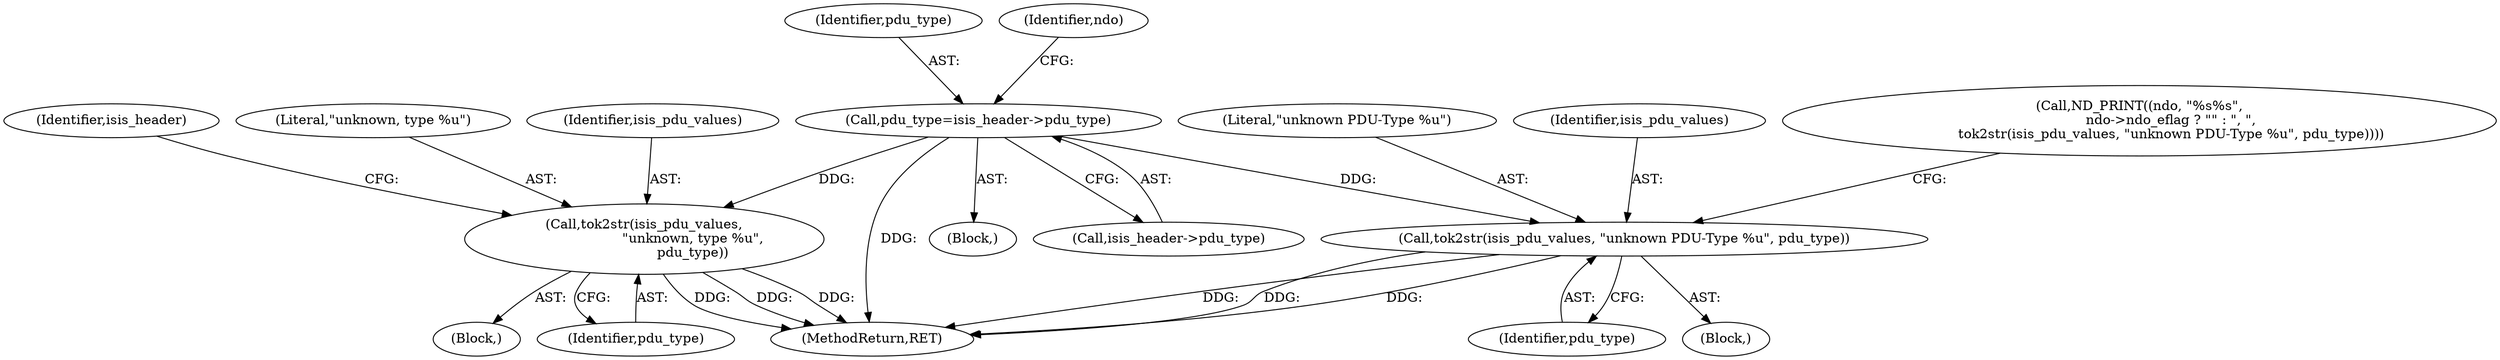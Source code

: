 digraph "0_tcpdump_3b32029db354cbc875127869d9b12a9addc75b50@pointer" {
"1000407" [label="(Call,pdu_type=isis_header->pdu_type)"];
"1000431" [label="(Call,tok2str(isis_pdu_values, \"unknown PDU-Type %u\", pdu_type))"];
"1000456" [label="(Call,tok2str(isis_pdu_values,\n                       \"unknown, type %u\",\n                       pdu_type))"];
"1000407" [label="(Call,pdu_type=isis_header->pdu_type)"];
"1000434" [label="(Identifier,pdu_type)"];
"1000457" [label="(Identifier,isis_pdu_values)"];
"1000433" [label="(Literal,\"unknown PDU-Type %u\")"];
"1000424" [label="(Block,)"];
"1000431" [label="(Call,tok2str(isis_pdu_values, \"unknown PDU-Type %u\", pdu_type))"];
"1000408" [label="(Identifier,pdu_type)"];
"1000462" [label="(Identifier,isis_header)"];
"1000459" [label="(Identifier,pdu_type)"];
"1000156" [label="(Block,)"];
"1000415" [label="(Identifier,ndo)"];
"1000432" [label="(Identifier,isis_pdu_values)"];
"1000455" [label="(Block,)"];
"1000456" [label="(Call,tok2str(isis_pdu_values,\n                       \"unknown, type %u\",\n                       pdu_type))"];
"1000409" [label="(Call,isis_header->pdu_type)"];
"1000419" [label="(Call,ND_PRINT((ndo, \"%s%s\",\n               ndo->ndo_eflag ? \"\" : \", \",\n               tok2str(isis_pdu_values, \"unknown PDU-Type %u\", pdu_type))))"];
"1000458" [label="(Literal,\"unknown, type %u\")"];
"1003083" [label="(MethodReturn,RET)"];
"1000407" -> "1000156"  [label="AST: "];
"1000407" -> "1000409"  [label="CFG: "];
"1000408" -> "1000407"  [label="AST: "];
"1000409" -> "1000407"  [label="AST: "];
"1000415" -> "1000407"  [label="CFG: "];
"1000407" -> "1003083"  [label="DDG: "];
"1000407" -> "1000431"  [label="DDG: "];
"1000407" -> "1000456"  [label="DDG: "];
"1000431" -> "1000424"  [label="AST: "];
"1000431" -> "1000434"  [label="CFG: "];
"1000432" -> "1000431"  [label="AST: "];
"1000433" -> "1000431"  [label="AST: "];
"1000434" -> "1000431"  [label="AST: "];
"1000419" -> "1000431"  [label="CFG: "];
"1000431" -> "1003083"  [label="DDG: "];
"1000431" -> "1003083"  [label="DDG: "];
"1000431" -> "1003083"  [label="DDG: "];
"1000456" -> "1000455"  [label="AST: "];
"1000456" -> "1000459"  [label="CFG: "];
"1000457" -> "1000456"  [label="AST: "];
"1000458" -> "1000456"  [label="AST: "];
"1000459" -> "1000456"  [label="AST: "];
"1000462" -> "1000456"  [label="CFG: "];
"1000456" -> "1003083"  [label="DDG: "];
"1000456" -> "1003083"  [label="DDG: "];
"1000456" -> "1003083"  [label="DDG: "];
}
